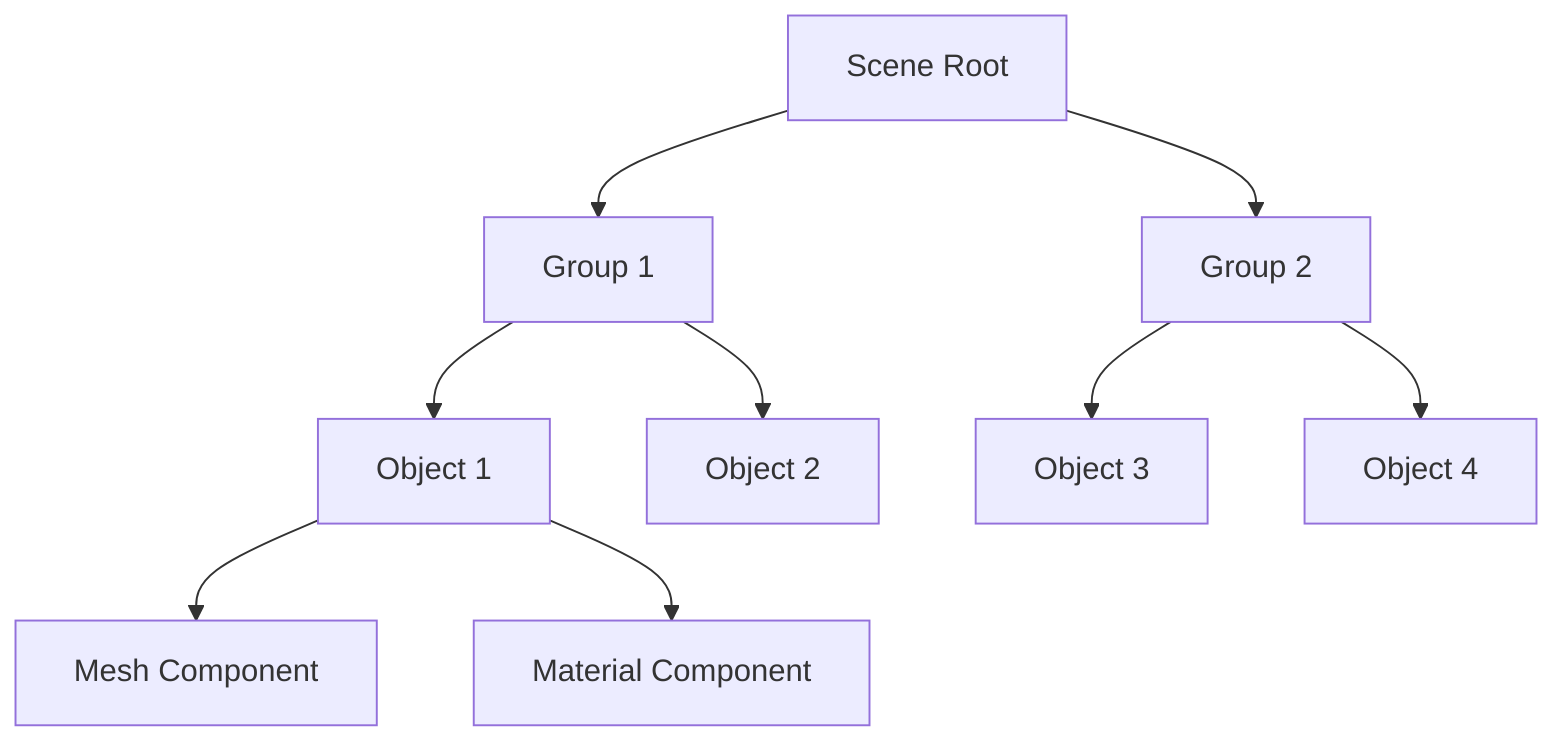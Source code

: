 graph TD
    A[Scene Root] --> B[Group 1]
    A --> C[Group 2]
    B --> D[Object 1]
    B --> E[Object 2]
    C --> F[Object 3]
    C --> G[Object 4]
    D --> H[Mesh Component]
    D --> I[Material Component]